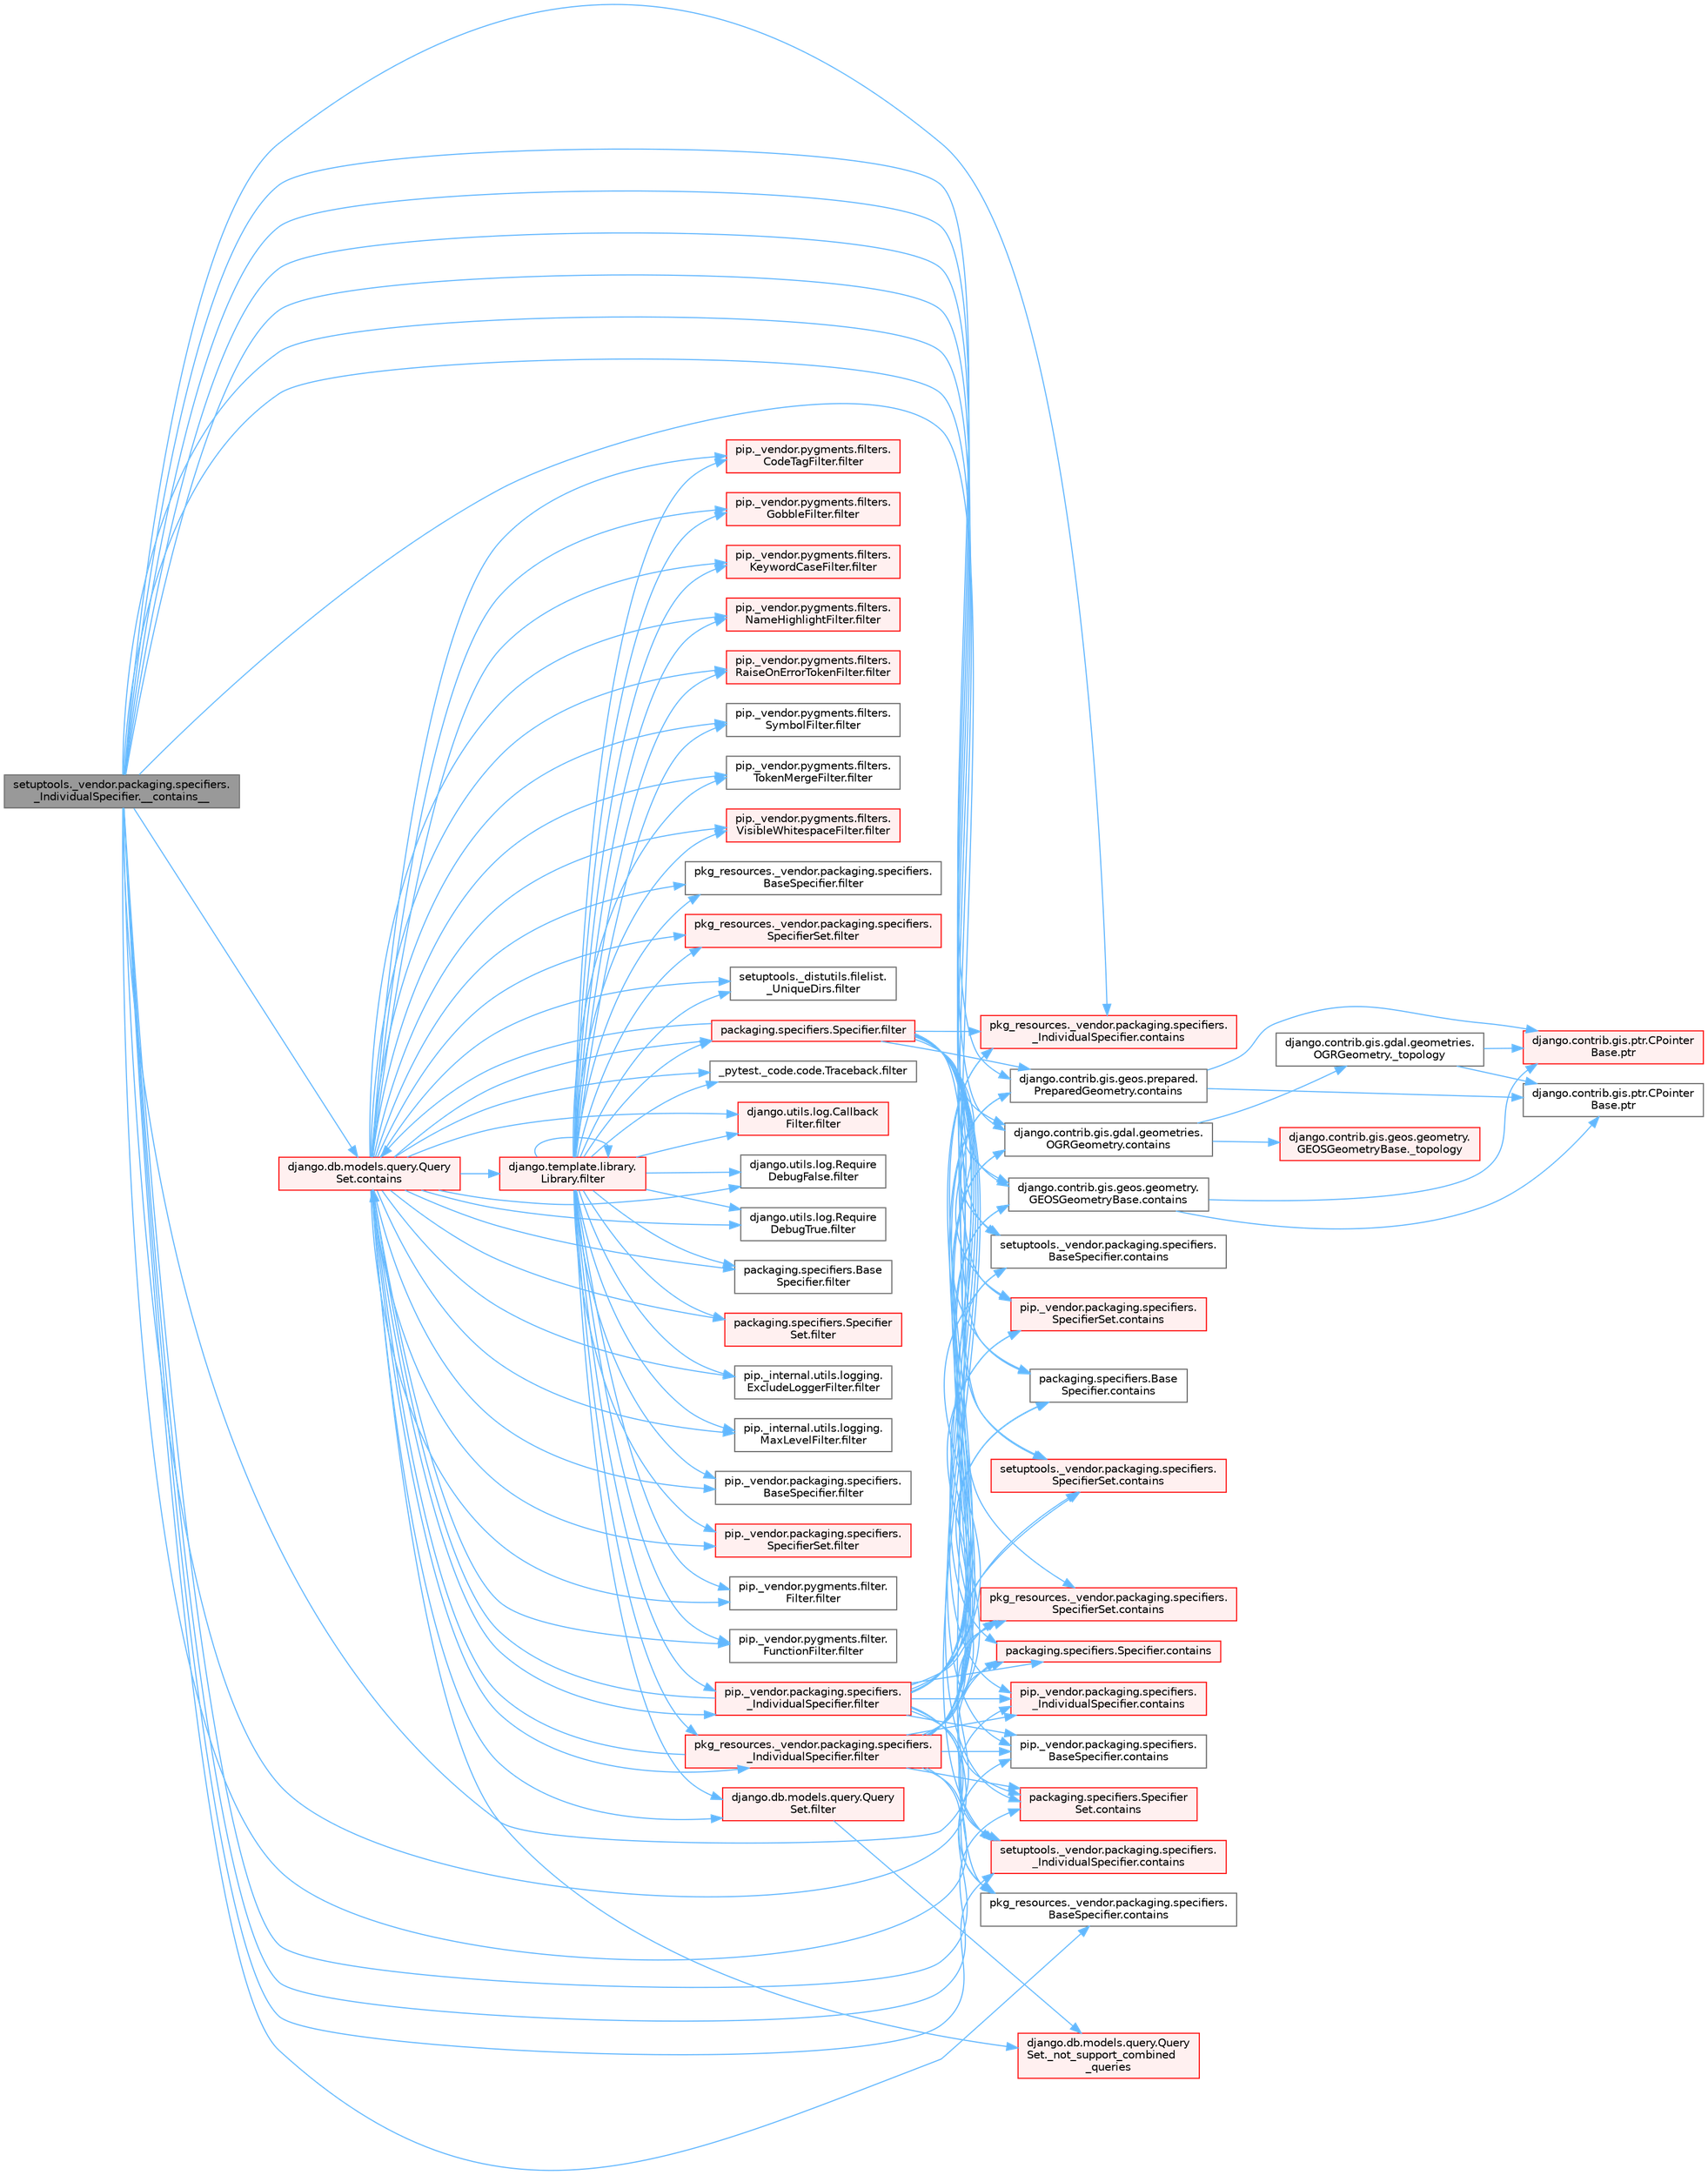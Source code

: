 digraph "setuptools._vendor.packaging.specifiers._IndividualSpecifier.__contains__"
{
 // LATEX_PDF_SIZE
  bgcolor="transparent";
  edge [fontname=Helvetica,fontsize=10,labelfontname=Helvetica,labelfontsize=10];
  node [fontname=Helvetica,fontsize=10,shape=box,height=0.2,width=0.4];
  rankdir="LR";
  Node1 [id="Node000001",label="setuptools._vendor.packaging.specifiers.\l_IndividualSpecifier.__contains__",height=0.2,width=0.4,color="gray40", fillcolor="grey60", style="filled", fontcolor="black",tooltip=" "];
  Node1 -> Node2 [id="edge1_Node000001_Node000002",color="steelblue1",style="solid",tooltip=" "];
  Node2 [id="Node000002",label="django.contrib.gis.gdal.geometries.\lOGRGeometry.contains",height=0.2,width=0.4,color="grey40", fillcolor="white", style="filled",URL="$classdjango_1_1contrib_1_1gis_1_1gdal_1_1geometries_1_1_o_g_r_geometry.html#ac4763e72bc3be798ebe272edf5a2111b",tooltip=" "];
  Node2 -> Node3 [id="edge2_Node000002_Node000003",color="steelblue1",style="solid",tooltip=" "];
  Node3 [id="Node000003",label="django.contrib.gis.gdal.geometries.\lOGRGeometry._topology",height=0.2,width=0.4,color="grey40", fillcolor="white", style="filled",URL="$classdjango_1_1contrib_1_1gis_1_1gdal_1_1geometries_1_1_o_g_r_geometry.html#a73b65e92515e0cca020cca3dac2ad833",tooltip=" "];
  Node3 -> Node4 [id="edge3_Node000003_Node000004",color="steelblue1",style="solid",tooltip=" "];
  Node4 [id="Node000004",label="django.contrib.gis.ptr.CPointer\lBase.ptr",height=0.2,width=0.4,color="red", fillcolor="#FFF0F0", style="filled",URL="$classdjango_1_1contrib_1_1gis_1_1ptr_1_1_c_pointer_base.html#a55873c889d27c42497c5a832c24e041b",tooltip=" "];
  Node3 -> Node6 [id="edge4_Node000003_Node000006",color="steelblue1",style="solid",tooltip=" "];
  Node6 [id="Node000006",label="django.contrib.gis.ptr.CPointer\lBase.ptr",height=0.2,width=0.4,color="grey40", fillcolor="white", style="filled",URL="$classdjango_1_1contrib_1_1gis_1_1ptr_1_1_c_pointer_base.html#a73d2e45828ab4d985549c571852996fa",tooltip=" "];
  Node2 -> Node7 [id="edge5_Node000002_Node000007",color="steelblue1",style="solid",tooltip=" "];
  Node7 [id="Node000007",label="django.contrib.gis.geos.geometry.\lGEOSGeometryBase._topology",height=0.2,width=0.4,color="red", fillcolor="#FFF0F0", style="filled",URL="$classdjango_1_1contrib_1_1gis_1_1geos_1_1geometry_1_1_g_e_o_s_geometry_base.html#a57f10e6abc75e8c1a9b857a57c4cca2e",tooltip=" "];
  Node1 -> Node45 [id="edge6_Node000001_Node000045",color="steelblue1",style="solid",tooltip=" "];
  Node45 [id="Node000045",label="django.contrib.gis.geos.geometry.\lGEOSGeometryBase.contains",height=0.2,width=0.4,color="grey40", fillcolor="white", style="filled",URL="$classdjango_1_1contrib_1_1gis_1_1geos_1_1geometry_1_1_g_e_o_s_geometry_base.html#aa48e06e3c91d6a3a79f41bed318f5e43",tooltip=" "];
  Node45 -> Node4 [id="edge7_Node000045_Node000004",color="steelblue1",style="solid",tooltip=" "];
  Node45 -> Node6 [id="edge8_Node000045_Node000006",color="steelblue1",style="solid",tooltip=" "];
  Node1 -> Node46 [id="edge9_Node000001_Node000046",color="steelblue1",style="solid",tooltip=" "];
  Node46 [id="Node000046",label="django.contrib.gis.geos.prepared.\lPreparedGeometry.contains",height=0.2,width=0.4,color="grey40", fillcolor="white", style="filled",URL="$classdjango_1_1contrib_1_1gis_1_1geos_1_1prepared_1_1_prepared_geometry.html#ad52b1f28039e181521f25d338fa79be9",tooltip=" "];
  Node46 -> Node4 [id="edge10_Node000046_Node000004",color="steelblue1",style="solid",tooltip=" "];
  Node46 -> Node6 [id="edge11_Node000046_Node000006",color="steelblue1",style="solid",tooltip=" "];
  Node1 -> Node47 [id="edge12_Node000001_Node000047",color="steelblue1",style="solid",tooltip=" "];
  Node47 [id="Node000047",label="django.db.models.query.Query\lSet.contains",height=0.2,width=0.4,color="red", fillcolor="#FFF0F0", style="filled",URL="$classdjango_1_1db_1_1models_1_1query_1_1_query_set.html#a242e569a4bce6723adc3e71fdc69b70f",tooltip=" "];
  Node47 -> Node48 [id="edge13_Node000047_Node000048",color="steelblue1",style="solid",tooltip=" "];
  Node48 [id="Node000048",label="django.db.models.query.Query\lSet._not_support_combined\l_queries",height=0.2,width=0.4,color="red", fillcolor="#FFF0F0", style="filled",URL="$classdjango_1_1db_1_1models_1_1query_1_1_query_set.html#aa8310ec206924c94141bef75563958e2",tooltip=" "];
  Node47 -> Node52 [id="edge14_Node000047_Node000052",color="steelblue1",style="solid",tooltip=" "];
  Node52 [id="Node000052",label="_pytest._code.code.Traceback.filter",height=0.2,width=0.4,color="grey40", fillcolor="white", style="filled",URL="$class__pytest_1_1__code_1_1code_1_1_traceback.html#a55d326907d5380a46c4d3e52f002d33f",tooltip=" "];
  Node47 -> Node53 [id="edge15_Node000047_Node000053",color="steelblue1",style="solid",tooltip=" "];
  Node53 [id="Node000053",label="django.db.models.query.Query\lSet.filter",height=0.2,width=0.4,color="red", fillcolor="#FFF0F0", style="filled",URL="$classdjango_1_1db_1_1models_1_1query_1_1_query_set.html#a9c23f79ac5a5310d628b025b5ab7b7c5",tooltip=" "];
  Node53 -> Node48 [id="edge16_Node000053_Node000048",color="steelblue1",style="solid",tooltip=" "];
  Node47 -> Node60 [id="edge17_Node000047_Node000060",color="steelblue1",style="solid",tooltip=" "];
  Node60 [id="Node000060",label="django.template.library.\lLibrary.filter",height=0.2,width=0.4,color="red", fillcolor="#FFF0F0", style="filled",URL="$classdjango_1_1template_1_1library_1_1_library.html#ac67bb1211ffc0354d5bf33029a58aa43",tooltip=" "];
  Node60 -> Node52 [id="edge18_Node000060_Node000052",color="steelblue1",style="solid",tooltip=" "];
  Node60 -> Node53 [id="edge19_Node000060_Node000053",color="steelblue1",style="solid",tooltip=" "];
  Node60 -> Node60 [id="edge20_Node000060_Node000060",color="steelblue1",style="solid",tooltip=" "];
  Node60 -> Node61 [id="edge21_Node000060_Node000061",color="steelblue1",style="solid",tooltip=" "];
  Node61 [id="Node000061",label="django.utils.log.Callback\lFilter.filter",height=0.2,width=0.4,color="red", fillcolor="#FFF0F0", style="filled",URL="$classdjango_1_1utils_1_1log_1_1_callback_filter.html#acd2761b2200a4e66f4bd5b729ac43db2",tooltip=" "];
  Node60 -> Node67 [id="edge22_Node000060_Node000067",color="steelblue1",style="solid",tooltip=" "];
  Node67 [id="Node000067",label="django.utils.log.Require\lDebugFalse.filter",height=0.2,width=0.4,color="grey40", fillcolor="white", style="filled",URL="$classdjango_1_1utils_1_1log_1_1_require_debug_false.html#a42e51835198458e09fb949a7af83bef8",tooltip=" "];
  Node60 -> Node68 [id="edge23_Node000060_Node000068",color="steelblue1",style="solid",tooltip=" "];
  Node68 [id="Node000068",label="django.utils.log.Require\lDebugTrue.filter",height=0.2,width=0.4,color="grey40", fillcolor="white", style="filled",URL="$classdjango_1_1utils_1_1log_1_1_require_debug_true.html#a8e1e027eea730028f70556810076c0e8",tooltip=" "];
  Node60 -> Node69 [id="edge24_Node000060_Node000069",color="steelblue1",style="solid",tooltip=" "];
  Node69 [id="Node000069",label="packaging.specifiers.Base\lSpecifier.filter",height=0.2,width=0.4,color="grey40", fillcolor="white", style="filled",URL="$classpackaging_1_1specifiers_1_1_base_specifier.html#aa87c3c882d19a56dd1f949c4b1bde70d",tooltip=" "];
  Node60 -> Node70 [id="edge25_Node000060_Node000070",color="steelblue1",style="solid",tooltip=" "];
  Node70 [id="Node000070",label="packaging.specifiers.Specifier.filter",height=0.2,width=0.4,color="red", fillcolor="#FFF0F0", style="filled",URL="$classpackaging_1_1specifiers_1_1_specifier.html#a22d9e14c5343d89e742b098b6d7997f7",tooltip=" "];
  Node70 -> Node2 [id="edge26_Node000070_Node000002",color="steelblue1",style="solid",tooltip=" "];
  Node70 -> Node45 [id="edge27_Node000070_Node000045",color="steelblue1",style="solid",tooltip=" "];
  Node70 -> Node46 [id="edge28_Node000070_Node000046",color="steelblue1",style="solid",tooltip=" "];
  Node70 -> Node47 [id="edge29_Node000070_Node000047",color="steelblue1",style="solid",tooltip=" "];
  Node70 -> Node72 [id="edge30_Node000070_Node000072",color="steelblue1",style="solid",tooltip=" "];
  Node72 [id="Node000072",label="packaging.specifiers.Base\lSpecifier.contains",height=0.2,width=0.4,color="grey40", fillcolor="white", style="filled",URL="$classpackaging_1_1specifiers_1_1_base_specifier.html#a25e4441395aaa5f2bd19da46590dddc0",tooltip=" "];
  Node70 -> Node73 [id="edge31_Node000070_Node000073",color="steelblue1",style="solid",tooltip=" "];
  Node73 [id="Node000073",label="packaging.specifiers.Specifier.contains",height=0.2,width=0.4,color="red", fillcolor="#FFF0F0", style="filled",URL="$classpackaging_1_1specifiers_1_1_specifier.html#a782f94ca4b4d15bd461fd4c7a1c64ea1",tooltip=" "];
  Node70 -> Node112 [id="edge32_Node000070_Node000112",color="steelblue1",style="solid",tooltip=" "];
  Node112 [id="Node000112",label="packaging.specifiers.Specifier\lSet.contains",height=0.2,width=0.4,color="red", fillcolor="#FFF0F0", style="filled",URL="$classpackaging_1_1specifiers_1_1_specifier_set.html#ada64d1b5bfa107e43857d5504e92b233",tooltip=" "];
  Node70 -> Node113 [id="edge33_Node000070_Node000113",color="steelblue1",style="solid",tooltip=" "];
  Node113 [id="Node000113",label="pip._vendor.packaging.specifiers.\l_IndividualSpecifier.contains",height=0.2,width=0.4,color="red", fillcolor="#FFF0F0", style="filled",URL="$classpip_1_1__vendor_1_1packaging_1_1specifiers_1_1___individual_specifier.html#a0225ec2329bc258c9ff7d62a4ad6dde5",tooltip=" "];
  Node70 -> Node120 [id="edge34_Node000070_Node000120",color="steelblue1",style="solid",tooltip=" "];
  Node120 [id="Node000120",label="pip._vendor.packaging.specifiers.\lBaseSpecifier.contains",height=0.2,width=0.4,color="grey40", fillcolor="white", style="filled",URL="$classpip_1_1__vendor_1_1packaging_1_1specifiers_1_1_base_specifier.html#a1af3d8278a56af108c1b23f4f4dd7776",tooltip=" "];
  Node70 -> Node121 [id="edge35_Node000070_Node000121",color="steelblue1",style="solid",tooltip=" "];
  Node121 [id="Node000121",label="pip._vendor.packaging.specifiers.\lSpecifierSet.contains",height=0.2,width=0.4,color="red", fillcolor="#FFF0F0", style="filled",URL="$classpip_1_1__vendor_1_1packaging_1_1specifiers_1_1_specifier_set.html#a4c6c2f9778aaca8bc7eb77e5fa358a47",tooltip=" "];
  Node70 -> Node122 [id="edge36_Node000070_Node000122",color="steelblue1",style="solid",tooltip=" "];
  Node122 [id="Node000122",label="pkg_resources._vendor.packaging.specifiers.\l_IndividualSpecifier.contains",height=0.2,width=0.4,color="red", fillcolor="#FFF0F0", style="filled",URL="$classpkg__resources_1_1__vendor_1_1packaging_1_1specifiers_1_1___individual_specifier.html#ad490fa0c3edddc0b101c1f2a13af7644",tooltip=" "];
  Node70 -> Node123 [id="edge37_Node000070_Node000123",color="steelblue1",style="solid",tooltip=" "];
  Node123 [id="Node000123",label="pkg_resources._vendor.packaging.specifiers.\lBaseSpecifier.contains",height=0.2,width=0.4,color="grey40", fillcolor="white", style="filled",URL="$classpkg__resources_1_1__vendor_1_1packaging_1_1specifiers_1_1_base_specifier.html#a60a05af58d5bbfaeabc731124011c49b",tooltip=" "];
  Node70 -> Node124 [id="edge38_Node000070_Node000124",color="steelblue1",style="solid",tooltip=" "];
  Node124 [id="Node000124",label="pkg_resources._vendor.packaging.specifiers.\lSpecifierSet.contains",height=0.2,width=0.4,color="red", fillcolor="#FFF0F0", style="filled",URL="$classpkg__resources_1_1__vendor_1_1packaging_1_1specifiers_1_1_specifier_set.html#a5ea365d83f483f55a0b80c368a5ce5dd",tooltip=" "];
  Node70 -> Node125 [id="edge39_Node000070_Node000125",color="steelblue1",style="solid",tooltip=" "];
  Node125 [id="Node000125",label="setuptools._vendor.packaging.specifiers.\l_IndividualSpecifier.contains",height=0.2,width=0.4,color="red", fillcolor="#FFF0F0", style="filled",URL="$classsetuptools_1_1__vendor_1_1packaging_1_1specifiers_1_1___individual_specifier.html#aed6d984e133bfe928b2ee6e1315a1d00",tooltip=" "];
  Node70 -> Node126 [id="edge40_Node000070_Node000126",color="steelblue1",style="solid",tooltip=" "];
  Node126 [id="Node000126",label="setuptools._vendor.packaging.specifiers.\lBaseSpecifier.contains",height=0.2,width=0.4,color="grey40", fillcolor="white", style="filled",URL="$classsetuptools_1_1__vendor_1_1packaging_1_1specifiers_1_1_base_specifier.html#aa48d1112821833ceb1380ad5ae04e54a",tooltip=" "];
  Node70 -> Node127 [id="edge41_Node000070_Node000127",color="steelblue1",style="solid",tooltip=" "];
  Node127 [id="Node000127",label="setuptools._vendor.packaging.specifiers.\lSpecifierSet.contains",height=0.2,width=0.4,color="red", fillcolor="#FFF0F0", style="filled",URL="$classsetuptools_1_1__vendor_1_1packaging_1_1specifiers_1_1_specifier_set.html#a52cf5f16802c51a7865853000c0c6b35",tooltip=" "];
  Node60 -> Node128 [id="edge42_Node000060_Node000128",color="steelblue1",style="solid",tooltip=" "];
  Node128 [id="Node000128",label="packaging.specifiers.Specifier\lSet.filter",height=0.2,width=0.4,color="red", fillcolor="#FFF0F0", style="filled",URL="$classpackaging_1_1specifiers_1_1_specifier_set.html#a65b70b2cc0c5bad34b31461955a36d87",tooltip=" "];
  Node60 -> Node129 [id="edge43_Node000060_Node000129",color="steelblue1",style="solid",tooltip=" "];
  Node129 [id="Node000129",label="pip._internal.utils.logging.\lExcludeLoggerFilter.filter",height=0.2,width=0.4,color="grey40", fillcolor="white", style="filled",URL="$classpip_1_1__internal_1_1utils_1_1logging_1_1_exclude_logger_filter.html#a633a3ddcdc0ebbb98edf2f1e0759d22a",tooltip=" "];
  Node60 -> Node130 [id="edge44_Node000060_Node000130",color="steelblue1",style="solid",tooltip=" "];
  Node130 [id="Node000130",label="pip._internal.utils.logging.\lMaxLevelFilter.filter",height=0.2,width=0.4,color="grey40", fillcolor="white", style="filled",URL="$classpip_1_1__internal_1_1utils_1_1logging_1_1_max_level_filter.html#ac46bbe4d91f47ed8f818f64d25ed2085",tooltip=" "];
  Node60 -> Node131 [id="edge45_Node000060_Node000131",color="steelblue1",style="solid",tooltip=" "];
  Node131 [id="Node000131",label="pip._vendor.packaging.specifiers.\l_IndividualSpecifier.filter",height=0.2,width=0.4,color="red", fillcolor="#FFF0F0", style="filled",URL="$classpip_1_1__vendor_1_1packaging_1_1specifiers_1_1___individual_specifier.html#a6203976cfa5ddd6a1f47f8dfe0669fd7",tooltip=" "];
  Node131 -> Node2 [id="edge46_Node000131_Node000002",color="steelblue1",style="solid",tooltip=" "];
  Node131 -> Node45 [id="edge47_Node000131_Node000045",color="steelblue1",style="solid",tooltip=" "];
  Node131 -> Node46 [id="edge48_Node000131_Node000046",color="steelblue1",style="solid",tooltip=" "];
  Node131 -> Node47 [id="edge49_Node000131_Node000047",color="steelblue1",style="solid",tooltip=" "];
  Node131 -> Node72 [id="edge50_Node000131_Node000072",color="steelblue1",style="solid",tooltip=" "];
  Node131 -> Node73 [id="edge51_Node000131_Node000073",color="steelblue1",style="solid",tooltip=" "];
  Node131 -> Node112 [id="edge52_Node000131_Node000112",color="steelblue1",style="solid",tooltip=" "];
  Node131 -> Node113 [id="edge53_Node000131_Node000113",color="steelblue1",style="solid",tooltip=" "];
  Node131 -> Node120 [id="edge54_Node000131_Node000120",color="steelblue1",style="solid",tooltip=" "];
  Node131 -> Node121 [id="edge55_Node000131_Node000121",color="steelblue1",style="solid",tooltip=" "];
  Node131 -> Node122 [id="edge56_Node000131_Node000122",color="steelblue1",style="solid",tooltip=" "];
  Node131 -> Node123 [id="edge57_Node000131_Node000123",color="steelblue1",style="solid",tooltip=" "];
  Node131 -> Node124 [id="edge58_Node000131_Node000124",color="steelblue1",style="solid",tooltip=" "];
  Node131 -> Node125 [id="edge59_Node000131_Node000125",color="steelblue1",style="solid",tooltip=" "];
  Node131 -> Node126 [id="edge60_Node000131_Node000126",color="steelblue1",style="solid",tooltip=" "];
  Node131 -> Node127 [id="edge61_Node000131_Node000127",color="steelblue1",style="solid",tooltip=" "];
  Node60 -> Node132 [id="edge62_Node000060_Node000132",color="steelblue1",style="solid",tooltip=" "];
  Node132 [id="Node000132",label="pip._vendor.packaging.specifiers.\lBaseSpecifier.filter",height=0.2,width=0.4,color="grey40", fillcolor="white", style="filled",URL="$classpip_1_1__vendor_1_1packaging_1_1specifiers_1_1_base_specifier.html#a1b2ef14b953df0cf1a317ea573d0ea5a",tooltip=" "];
  Node60 -> Node133 [id="edge63_Node000060_Node000133",color="steelblue1",style="solid",tooltip=" "];
  Node133 [id="Node000133",label="pip._vendor.packaging.specifiers.\lSpecifierSet.filter",height=0.2,width=0.4,color="red", fillcolor="#FFF0F0", style="filled",URL="$classpip_1_1__vendor_1_1packaging_1_1specifiers_1_1_specifier_set.html#a3d7a4e9a4cb787385e37d5832bcc0a64",tooltip=" "];
  Node60 -> Node134 [id="edge64_Node000060_Node000134",color="steelblue1",style="solid",tooltip=" "];
  Node134 [id="Node000134",label="pip._vendor.pygments.filter.\lFilter.filter",height=0.2,width=0.4,color="grey40", fillcolor="white", style="filled",URL="$classpip_1_1__vendor_1_1pygments_1_1filter_1_1_filter.html#a970c118f059ea361c8f184fd86c6873d",tooltip=" "];
  Node60 -> Node135 [id="edge65_Node000060_Node000135",color="steelblue1",style="solid",tooltip=" "];
  Node135 [id="Node000135",label="pip._vendor.pygments.filter.\lFunctionFilter.filter",height=0.2,width=0.4,color="grey40", fillcolor="white", style="filled",URL="$classpip_1_1__vendor_1_1pygments_1_1filter_1_1_function_filter.html#a795616d337e49ea853139b0b96d481e7",tooltip=" "];
  Node60 -> Node136 [id="edge66_Node000060_Node000136",color="steelblue1",style="solid",tooltip=" "];
  Node136 [id="Node000136",label="pip._vendor.pygments.filters.\lCodeTagFilter.filter",height=0.2,width=0.4,color="red", fillcolor="#FFF0F0", style="filled",URL="$classpip_1_1__vendor_1_1pygments_1_1filters_1_1_code_tag_filter.html#adc7f44786b4b83da74faa23a154c8843",tooltip=" "];
  Node60 -> Node138 [id="edge67_Node000060_Node000138",color="steelblue1",style="solid",tooltip=" "];
  Node138 [id="Node000138",label="pip._vendor.pygments.filters.\lGobbleFilter.filter",height=0.2,width=0.4,color="red", fillcolor="#FFF0F0", style="filled",URL="$classpip_1_1__vendor_1_1pygments_1_1filters_1_1_gobble_filter.html#a1f8e662bb1794e2924280dc6564ca148",tooltip=" "];
  Node60 -> Node257 [id="edge68_Node000060_Node000257",color="steelblue1",style="solid",tooltip=" "];
  Node257 [id="Node000257",label="pip._vendor.pygments.filters.\lKeywordCaseFilter.filter",height=0.2,width=0.4,color="red", fillcolor="#FFF0F0", style="filled",URL="$classpip_1_1__vendor_1_1pygments_1_1filters_1_1_keyword_case_filter.html#a328d29510b49c572e5ded82852d167c8",tooltip=" "];
  Node60 -> Node260 [id="edge69_Node000060_Node000260",color="steelblue1",style="solid",tooltip=" "];
  Node260 [id="Node000260",label="pip._vendor.pygments.filters.\lNameHighlightFilter.filter",height=0.2,width=0.4,color="red", fillcolor="#FFF0F0", style="filled",URL="$classpip_1_1__vendor_1_1pygments_1_1filters_1_1_name_highlight_filter.html#ae389da6c924503203acbc80c559b0043",tooltip=" "];
  Node60 -> Node267 [id="edge70_Node000060_Node000267",color="steelblue1",style="solid",tooltip=" "];
  Node267 [id="Node000267",label="pip._vendor.pygments.filters.\lRaiseOnErrorTokenFilter.filter",height=0.2,width=0.4,color="red", fillcolor="#FFF0F0", style="filled",URL="$classpip_1_1__vendor_1_1pygments_1_1filters_1_1_raise_on_error_token_filter.html#aacf420bb16c8d3a430b88e78ee35b253",tooltip=" "];
  Node60 -> Node1371 [id="edge71_Node000060_Node001371",color="steelblue1",style="solid",tooltip=" "];
  Node1371 [id="Node001371",label="pip._vendor.pygments.filters.\lSymbolFilter.filter",height=0.2,width=0.4,color="grey40", fillcolor="white", style="filled",URL="$classpip_1_1__vendor_1_1pygments_1_1filters_1_1_symbol_filter.html#a567de8b7e3bc5f0a87712af81fbc70c7",tooltip=" "];
  Node60 -> Node1372 [id="edge72_Node000060_Node001372",color="steelblue1",style="solid",tooltip=" "];
  Node1372 [id="Node001372",label="pip._vendor.pygments.filters.\lTokenMergeFilter.filter",height=0.2,width=0.4,color="grey40", fillcolor="white", style="filled",URL="$classpip_1_1__vendor_1_1pygments_1_1filters_1_1_token_merge_filter.html#ac3fdd8238fb6976d42540cac395a9543",tooltip=" "];
  Node60 -> Node1373 [id="edge73_Node000060_Node001373",color="steelblue1",style="solid",tooltip=" "];
  Node1373 [id="Node001373",label="pip._vendor.pygments.filters.\lVisibleWhitespaceFilter.filter",height=0.2,width=0.4,color="red", fillcolor="#FFF0F0", style="filled",URL="$classpip_1_1__vendor_1_1pygments_1_1filters_1_1_visible_whitespace_filter.html#a9a7227d129dac7d41fe5b50d9fd97b77",tooltip=" "];
  Node60 -> Node1374 [id="edge74_Node000060_Node001374",color="steelblue1",style="solid",tooltip=" "];
  Node1374 [id="Node001374",label="pkg_resources._vendor.packaging.specifiers.\l_IndividualSpecifier.filter",height=0.2,width=0.4,color="red", fillcolor="#FFF0F0", style="filled",URL="$classpkg__resources_1_1__vendor_1_1packaging_1_1specifiers_1_1___individual_specifier.html#ad284c0e05b23f4b6838266492c00fc3e",tooltip=" "];
  Node1374 -> Node2 [id="edge75_Node001374_Node000002",color="steelblue1",style="solid",tooltip=" "];
  Node1374 -> Node45 [id="edge76_Node001374_Node000045",color="steelblue1",style="solid",tooltip=" "];
  Node1374 -> Node46 [id="edge77_Node001374_Node000046",color="steelblue1",style="solid",tooltip=" "];
  Node1374 -> Node47 [id="edge78_Node001374_Node000047",color="steelblue1",style="solid",tooltip=" "];
  Node1374 -> Node72 [id="edge79_Node001374_Node000072",color="steelblue1",style="solid",tooltip=" "];
  Node1374 -> Node73 [id="edge80_Node001374_Node000073",color="steelblue1",style="solid",tooltip=" "];
  Node1374 -> Node112 [id="edge81_Node001374_Node000112",color="steelblue1",style="solid",tooltip=" "];
  Node1374 -> Node113 [id="edge82_Node001374_Node000113",color="steelblue1",style="solid",tooltip=" "];
  Node1374 -> Node120 [id="edge83_Node001374_Node000120",color="steelblue1",style="solid",tooltip=" "];
  Node1374 -> Node121 [id="edge84_Node001374_Node000121",color="steelblue1",style="solid",tooltip=" "];
  Node1374 -> Node122 [id="edge85_Node001374_Node000122",color="steelblue1",style="solid",tooltip=" "];
  Node1374 -> Node123 [id="edge86_Node001374_Node000123",color="steelblue1",style="solid",tooltip=" "];
  Node1374 -> Node124 [id="edge87_Node001374_Node000124",color="steelblue1",style="solid",tooltip=" "];
  Node1374 -> Node125 [id="edge88_Node001374_Node000125",color="steelblue1",style="solid",tooltip=" "];
  Node1374 -> Node126 [id="edge89_Node001374_Node000126",color="steelblue1",style="solid",tooltip=" "];
  Node1374 -> Node127 [id="edge90_Node001374_Node000127",color="steelblue1",style="solid",tooltip=" "];
  Node60 -> Node1375 [id="edge91_Node000060_Node001375",color="steelblue1",style="solid",tooltip=" "];
  Node1375 [id="Node001375",label="pkg_resources._vendor.packaging.specifiers.\lBaseSpecifier.filter",height=0.2,width=0.4,color="grey40", fillcolor="white", style="filled",URL="$classpkg__resources_1_1__vendor_1_1packaging_1_1specifiers_1_1_base_specifier.html#a08f789f03784e5505adfce76a34b64f0",tooltip=" "];
  Node60 -> Node1376 [id="edge92_Node000060_Node001376",color="steelblue1",style="solid",tooltip=" "];
  Node1376 [id="Node001376",label="pkg_resources._vendor.packaging.specifiers.\lSpecifierSet.filter",height=0.2,width=0.4,color="red", fillcolor="#FFF0F0", style="filled",URL="$classpkg__resources_1_1__vendor_1_1packaging_1_1specifiers_1_1_specifier_set.html#a9935b066c65c5b7849bd09a27171e1ba",tooltip=" "];
  Node60 -> Node1377 [id="edge93_Node000060_Node001377",color="steelblue1",style="solid",tooltip=" "];
  Node1377 [id="Node001377",label="setuptools._distutils.filelist.\l_UniqueDirs.filter",height=0.2,width=0.4,color="grey40", fillcolor="white", style="filled",URL="$classsetuptools_1_1__distutils_1_1filelist_1_1___unique_dirs.html#a351fccd2f8d782034811f470cf8e3815",tooltip=" "];
  Node47 -> Node61 [id="edge94_Node000047_Node000061",color="steelblue1",style="solid",tooltip=" "];
  Node47 -> Node67 [id="edge95_Node000047_Node000067",color="steelblue1",style="solid",tooltip=" "];
  Node47 -> Node68 [id="edge96_Node000047_Node000068",color="steelblue1",style="solid",tooltip=" "];
  Node47 -> Node69 [id="edge97_Node000047_Node000069",color="steelblue1",style="solid",tooltip=" "];
  Node47 -> Node70 [id="edge98_Node000047_Node000070",color="steelblue1",style="solid",tooltip=" "];
  Node47 -> Node128 [id="edge99_Node000047_Node000128",color="steelblue1",style="solid",tooltip=" "];
  Node47 -> Node129 [id="edge100_Node000047_Node000129",color="steelblue1",style="solid",tooltip=" "];
  Node47 -> Node130 [id="edge101_Node000047_Node000130",color="steelblue1",style="solid",tooltip=" "];
  Node47 -> Node131 [id="edge102_Node000047_Node000131",color="steelblue1",style="solid",tooltip=" "];
  Node47 -> Node132 [id="edge103_Node000047_Node000132",color="steelblue1",style="solid",tooltip=" "];
  Node47 -> Node133 [id="edge104_Node000047_Node000133",color="steelblue1",style="solid",tooltip=" "];
  Node47 -> Node134 [id="edge105_Node000047_Node000134",color="steelblue1",style="solid",tooltip=" "];
  Node47 -> Node135 [id="edge106_Node000047_Node000135",color="steelblue1",style="solid",tooltip=" "];
  Node47 -> Node136 [id="edge107_Node000047_Node000136",color="steelblue1",style="solid",tooltip=" "];
  Node47 -> Node138 [id="edge108_Node000047_Node000138",color="steelblue1",style="solid",tooltip=" "];
  Node47 -> Node257 [id="edge109_Node000047_Node000257",color="steelblue1",style="solid",tooltip=" "];
  Node47 -> Node260 [id="edge110_Node000047_Node000260",color="steelblue1",style="solid",tooltip=" "];
  Node47 -> Node267 [id="edge111_Node000047_Node000267",color="steelblue1",style="solid",tooltip=" "];
  Node47 -> Node1371 [id="edge112_Node000047_Node001371",color="steelblue1",style="solid",tooltip=" "];
  Node47 -> Node1372 [id="edge113_Node000047_Node001372",color="steelblue1",style="solid",tooltip=" "];
  Node47 -> Node1373 [id="edge114_Node000047_Node001373",color="steelblue1",style="solid",tooltip=" "];
  Node47 -> Node1374 [id="edge115_Node000047_Node001374",color="steelblue1",style="solid",tooltip=" "];
  Node47 -> Node1375 [id="edge116_Node000047_Node001375",color="steelblue1",style="solid",tooltip=" "];
  Node47 -> Node1376 [id="edge117_Node000047_Node001376",color="steelblue1",style="solid",tooltip=" "];
  Node47 -> Node1377 [id="edge118_Node000047_Node001377",color="steelblue1",style="solid",tooltip=" "];
  Node1 -> Node72 [id="edge119_Node000001_Node000072",color="steelblue1",style="solid",tooltip=" "];
  Node1 -> Node73 [id="edge120_Node000001_Node000073",color="steelblue1",style="solid",tooltip=" "];
  Node1 -> Node112 [id="edge121_Node000001_Node000112",color="steelblue1",style="solid",tooltip=" "];
  Node1 -> Node113 [id="edge122_Node000001_Node000113",color="steelblue1",style="solid",tooltip=" "];
  Node1 -> Node120 [id="edge123_Node000001_Node000120",color="steelblue1",style="solid",tooltip=" "];
  Node1 -> Node121 [id="edge124_Node000001_Node000121",color="steelblue1",style="solid",tooltip=" "];
  Node1 -> Node122 [id="edge125_Node000001_Node000122",color="steelblue1",style="solid",tooltip=" "];
  Node1 -> Node123 [id="edge126_Node000001_Node000123",color="steelblue1",style="solid",tooltip=" "];
  Node1 -> Node124 [id="edge127_Node000001_Node000124",color="steelblue1",style="solid",tooltip=" "];
  Node1 -> Node125 [id="edge128_Node000001_Node000125",color="steelblue1",style="solid",tooltip=" "];
  Node1 -> Node126 [id="edge129_Node000001_Node000126",color="steelblue1",style="solid",tooltip=" "];
  Node1 -> Node127 [id="edge130_Node000001_Node000127",color="steelblue1",style="solid",tooltip=" "];
}
